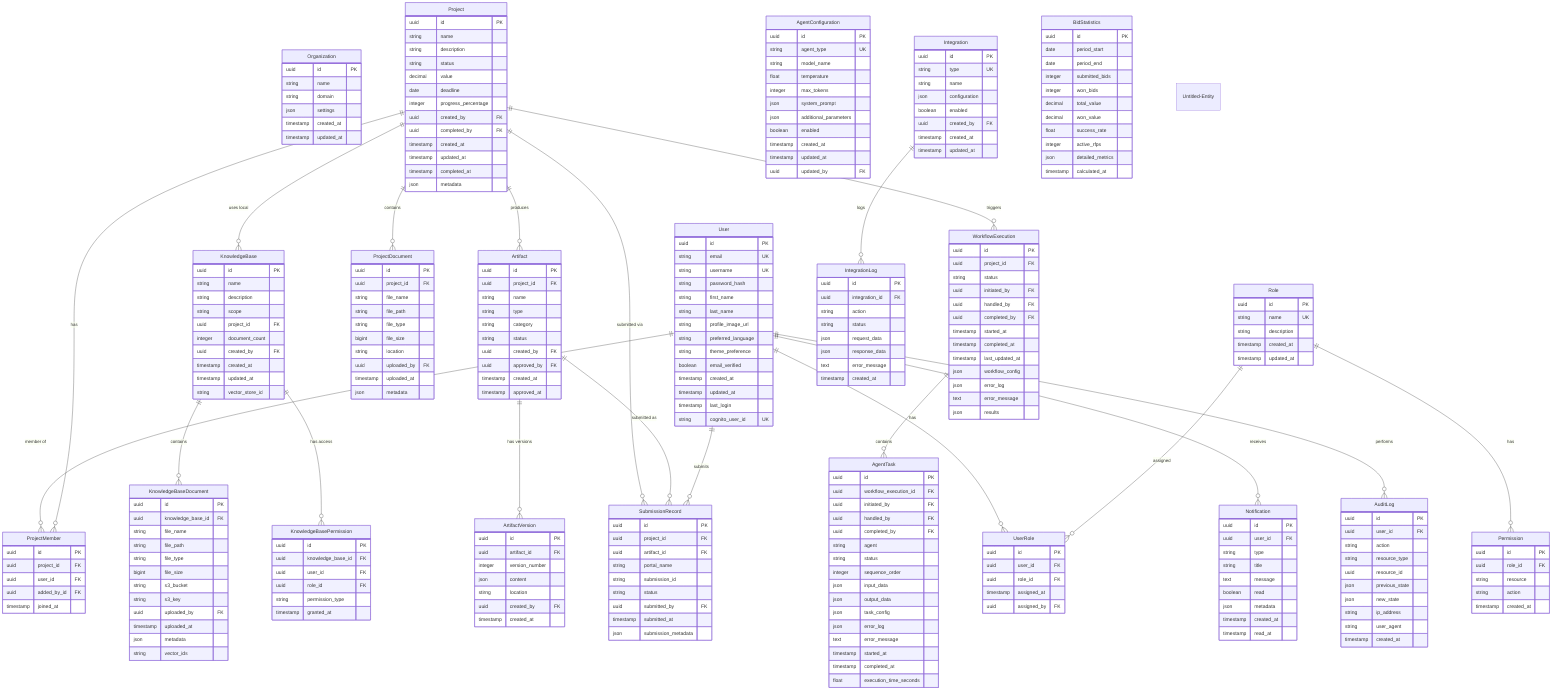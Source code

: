 erDiagram
	direction TB
	User {
		uuid id PK ""  
		string email UK ""  
		string username UK ""  
		string password_hash  ""  
		string first_name  ""  
		string last_name  ""  
		string profile_image_url  ""  
		string preferred_language  ""  
		string theme_preference  ""  
		boolean email_verified  ""  
		timestamp created_at  ""  
		timestamp updated_at  ""  
		timestamp last_login  ""  
		string cognito_user_id UK ""  
	}

	UserRole {
		uuid id PK ""  
		uuid user_id FK ""  
		uuid role_id FK ""  
		timestamp assigned_at  ""  
		uuid assigned_by FK ""  
	}

	ProjectMember {
		uuid id PK ""  
		uuid project_id FK ""  
		uuid user_id FK ""   
		%% User id of the user who added the user
		uuid added_by_id FK ""  
		timestamp joined_at  ""  
	}

	Notification {
		uuid id PK ""  
		uuid user_id FK ""  
		string type  ""  
		string title  ""  
		text message  ""  
		boolean read  ""  
		json metadata  ""  
		timestamp created_at  ""  
		timestamp read_at  ""  
	}

	AuditLog {
		uuid id PK ""  
		uuid user_id FK ""  
		string action  ""  
		string resource_type  ""  
		uuid resource_id  ""  
		json previous_state  ""  
		json new_state  ""  
		string ip_address  ""  
		string user_agent  ""  
		timestamp created_at  ""  
	}

	Role {
		uuid id PK ""  
		string name UK ""  
		string description  ""  
		timestamp created_at  ""  
		timestamp updated_at  ""  
	}

	Permission {
		uuid id PK ""  
		uuid role_id FK ""  
		string resource  ""  
		string action  ""  
		timestamp created_at  ""  
	}

	Organization {
		uuid id PK ""  
		string name  ""  
		string domain  ""  
		json settings  ""  
		timestamp created_at  ""  
		timestamp updated_at  ""  
	}

	Project {
		uuid id PK ""  
		string name  ""  
		string description  ""  
		string status  ""  
		decimal value  ""  
		date deadline  ""  
		integer progress_percentage  ""  
		uuid created_by FK ""  
		uuid completed_by FK ""
		timestamp created_at  ""  
		timestamp updated_at  ""  
		timestamp completed_at  ""   
		json metadata  ""  
	}

	ProjectDocument {
		uuid id PK ""  
		uuid project_id FK ""  
		string file_name  ""  
		string file_path  ""  
		string file_type  ""  
		bigint file_size  ""  
		string location  "" 
		uuid uploaded_by FK ""  
		timestamp uploaded_at  ""  
		json metadata  ""  
	}

	KnowledgeBase {
		uuid id PK ""  
		string name  ""  
		string description  ""  
		string scope  ""  
		uuid project_id FK ""  
		integer document_count  ""  
		uuid created_by FK ""  
		timestamp created_at  ""  
		timestamp updated_at  ""  
		string vector_store_id  ""  
	}

	Artifact {
		uuid id PK ""  
		uuid project_id FK ""  
		string name  "" 
		%% tuep - <worddoc | pdf | ppt | excel> 
		string type  ""  
		%% categoty-  < document | q_and_a | excel >,
		string category  ""  
		string status  ""   
		uuid created_by FK ""  
		uuid approved_by FK ""  
		timestamp created_at  ""  
		timestamp approved_at  ""  
	}

	WorkflowExecution {
		uuid id PK ""  
		uuid project_id FK ""  
		string status  ""  
        %% User Id, who initiate the workflow
		uuid initiated_by FK ""  
        %% User Id, who is being handle the workflow
		uuid handled_by FK "" 
        %% User Id, who completed the workflow
		uuid completed_by FK "" 
		timestamp started_at  ""  
		timestamp completed_at  "" 
		timestamp last_updated_at  ""   
		json workflow_config  ""  
		json error_log  ""
		text error_message  "" 
		json results  ""  
	}

	KnowledgeBaseDocument {
		uuid id PK ""  
		uuid knowledge_base_id FK ""  
		string file_name  ""  
		string file_path  ""  
		string file_type  ""  
		bigint file_size  ""  
		string s3_bucket  ""  
		string s3_key  ""  
		uuid uploaded_by FK ""  
		timestamp uploaded_at  ""  
		json metadata  ""  
		string vector_ids  ""  
	}

	KnowledgeBasePermission {
		uuid id PK ""  
		uuid knowledge_base_id FK ""  
		uuid user_id FK ""  
		uuid role_id FK ""  
		string permission_type  ""  
		timestamp granted_at  ""  
	}

	ArtifactVersion {
		uuid id PK ""  
		uuid artifact_id FK ""  
		integer version_number  ""  
		json content  ""  
		%% Optional
		stirng location ""
		uuid created_by FK ""  
		timestamp created_at  ""   
	}

	AgentConfiguration {
		uuid id PK ""  
		string agent_type UK ""  
		string model_name  ""  
		float temperature  ""  
		integer max_tokens  ""  
		json system_prompt  ""  
		json additional_parameters  ""  
		boolean enabled  ""  
		timestamp created_at  ""  
		timestamp updated_at  ""  
		uuid updated_by FK ""  
	}

	AgentTask {
		uuid id PK ""  
		uuid workflow_execution_id FK ""  
        %% User Id, who initiate the agent task
		uuid initiated_by FK ""  
        %% User Id, who is being handle the agent task
		uuid handled_by FK "" 
        %% User Id, who completed the agent task
		uuid completed_by FK "" 
        %% Name of the agent who process this task
		string agent  ""  
		string status  ""  
		integer sequence_order  ""  
		json input_data  ""  
		json output_data  ""  
		json task_config  ""
		json error_log  ""
		text error_message  ""  
		timestamp started_at  ""  
		timestamp completed_at  ""  
		float execution_time_seconds  ""   
	}

	Integration {
		uuid id PK ""  
		string type UK ""  
		string name  ""  
		json configuration  ""  
		boolean enabled  ""  
		uuid created_by FK ""  
		timestamp created_at  ""  
		timestamp updated_at  ""  
	}

	IntegrationLog {
		uuid id PK ""  
		uuid integration_id FK ""  
		string action  ""  
		string status  ""  
		json request_data  ""  
		json response_data  ""  
		text error_message  ""  
		timestamp created_at  ""  
	}

	BidStatistics {
		uuid id PK ""  
		date period_start  ""  
		date period_end  ""  
		integer submitted_bids  ""  
		integer won_bids  ""  
		decimal total_value  ""  
		decimal won_value  ""  
		float success_rate  ""  
		integer active_rfps  ""  
		json detailed_metrics  ""  
		timestamp calculated_at  ""  
	}

	SubmissionRecord {
		uuid id PK ""  
		uuid project_id FK ""  
		uuid artifact_id FK ""  
		string portal_name  ""  
		string submission_id  ""  
		string status  ""  
		uuid submitted_by FK ""  
		timestamp submitted_at  ""  
		json submission_metadata  ""  
	}

	Untitled-Entity {

	}

	User||--o{UserRole:"has"
	User||--o{ProjectMember:"member of"
	User||--o{Notification:"receives"
	User||--o{AuditLog:"performs"
	Role||--o{UserRole:"assigned"
	Role||--o{Permission:"has"
	Project||--o{ProjectMember:"has"
	Project||--o{ProjectDocument:"contains"
	Project||--o{KnowledgeBase:"uses local"
	Project||--o{Artifact:"produces"
	Project||--o{WorkflowExecution:"triggers"
	KnowledgeBase||--o{KnowledgeBaseDocument:"contains"
	KnowledgeBase||--o{KnowledgeBasePermission:"has access"
	Artifact||--o{ArtifactVersion:"has versions"
	WorkflowExecution||--o{AgentTask:"contains"
	Integration||--o{IntegrationLog:"logs"
	Project||--o{SubmissionRecord:"submitted via"
	Artifact||--o{SubmissionRecord:"submitted as"
	User||--o{SubmissionRecord:"submits"